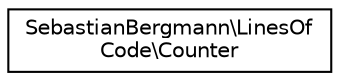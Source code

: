 digraph "Graphical Class Hierarchy"
{
  edge [fontname="Helvetica",fontsize="10",labelfontname="Helvetica",labelfontsize="10"];
  node [fontname="Helvetica",fontsize="10",shape=record];
  rankdir="LR";
  Node0 [label="SebastianBergmann\\LinesOf\lCode\\Counter",height=0.2,width=0.4,color="black", fillcolor="white", style="filled",URL="$classSebastianBergmann_1_1LinesOfCode_1_1Counter.html"];
}
